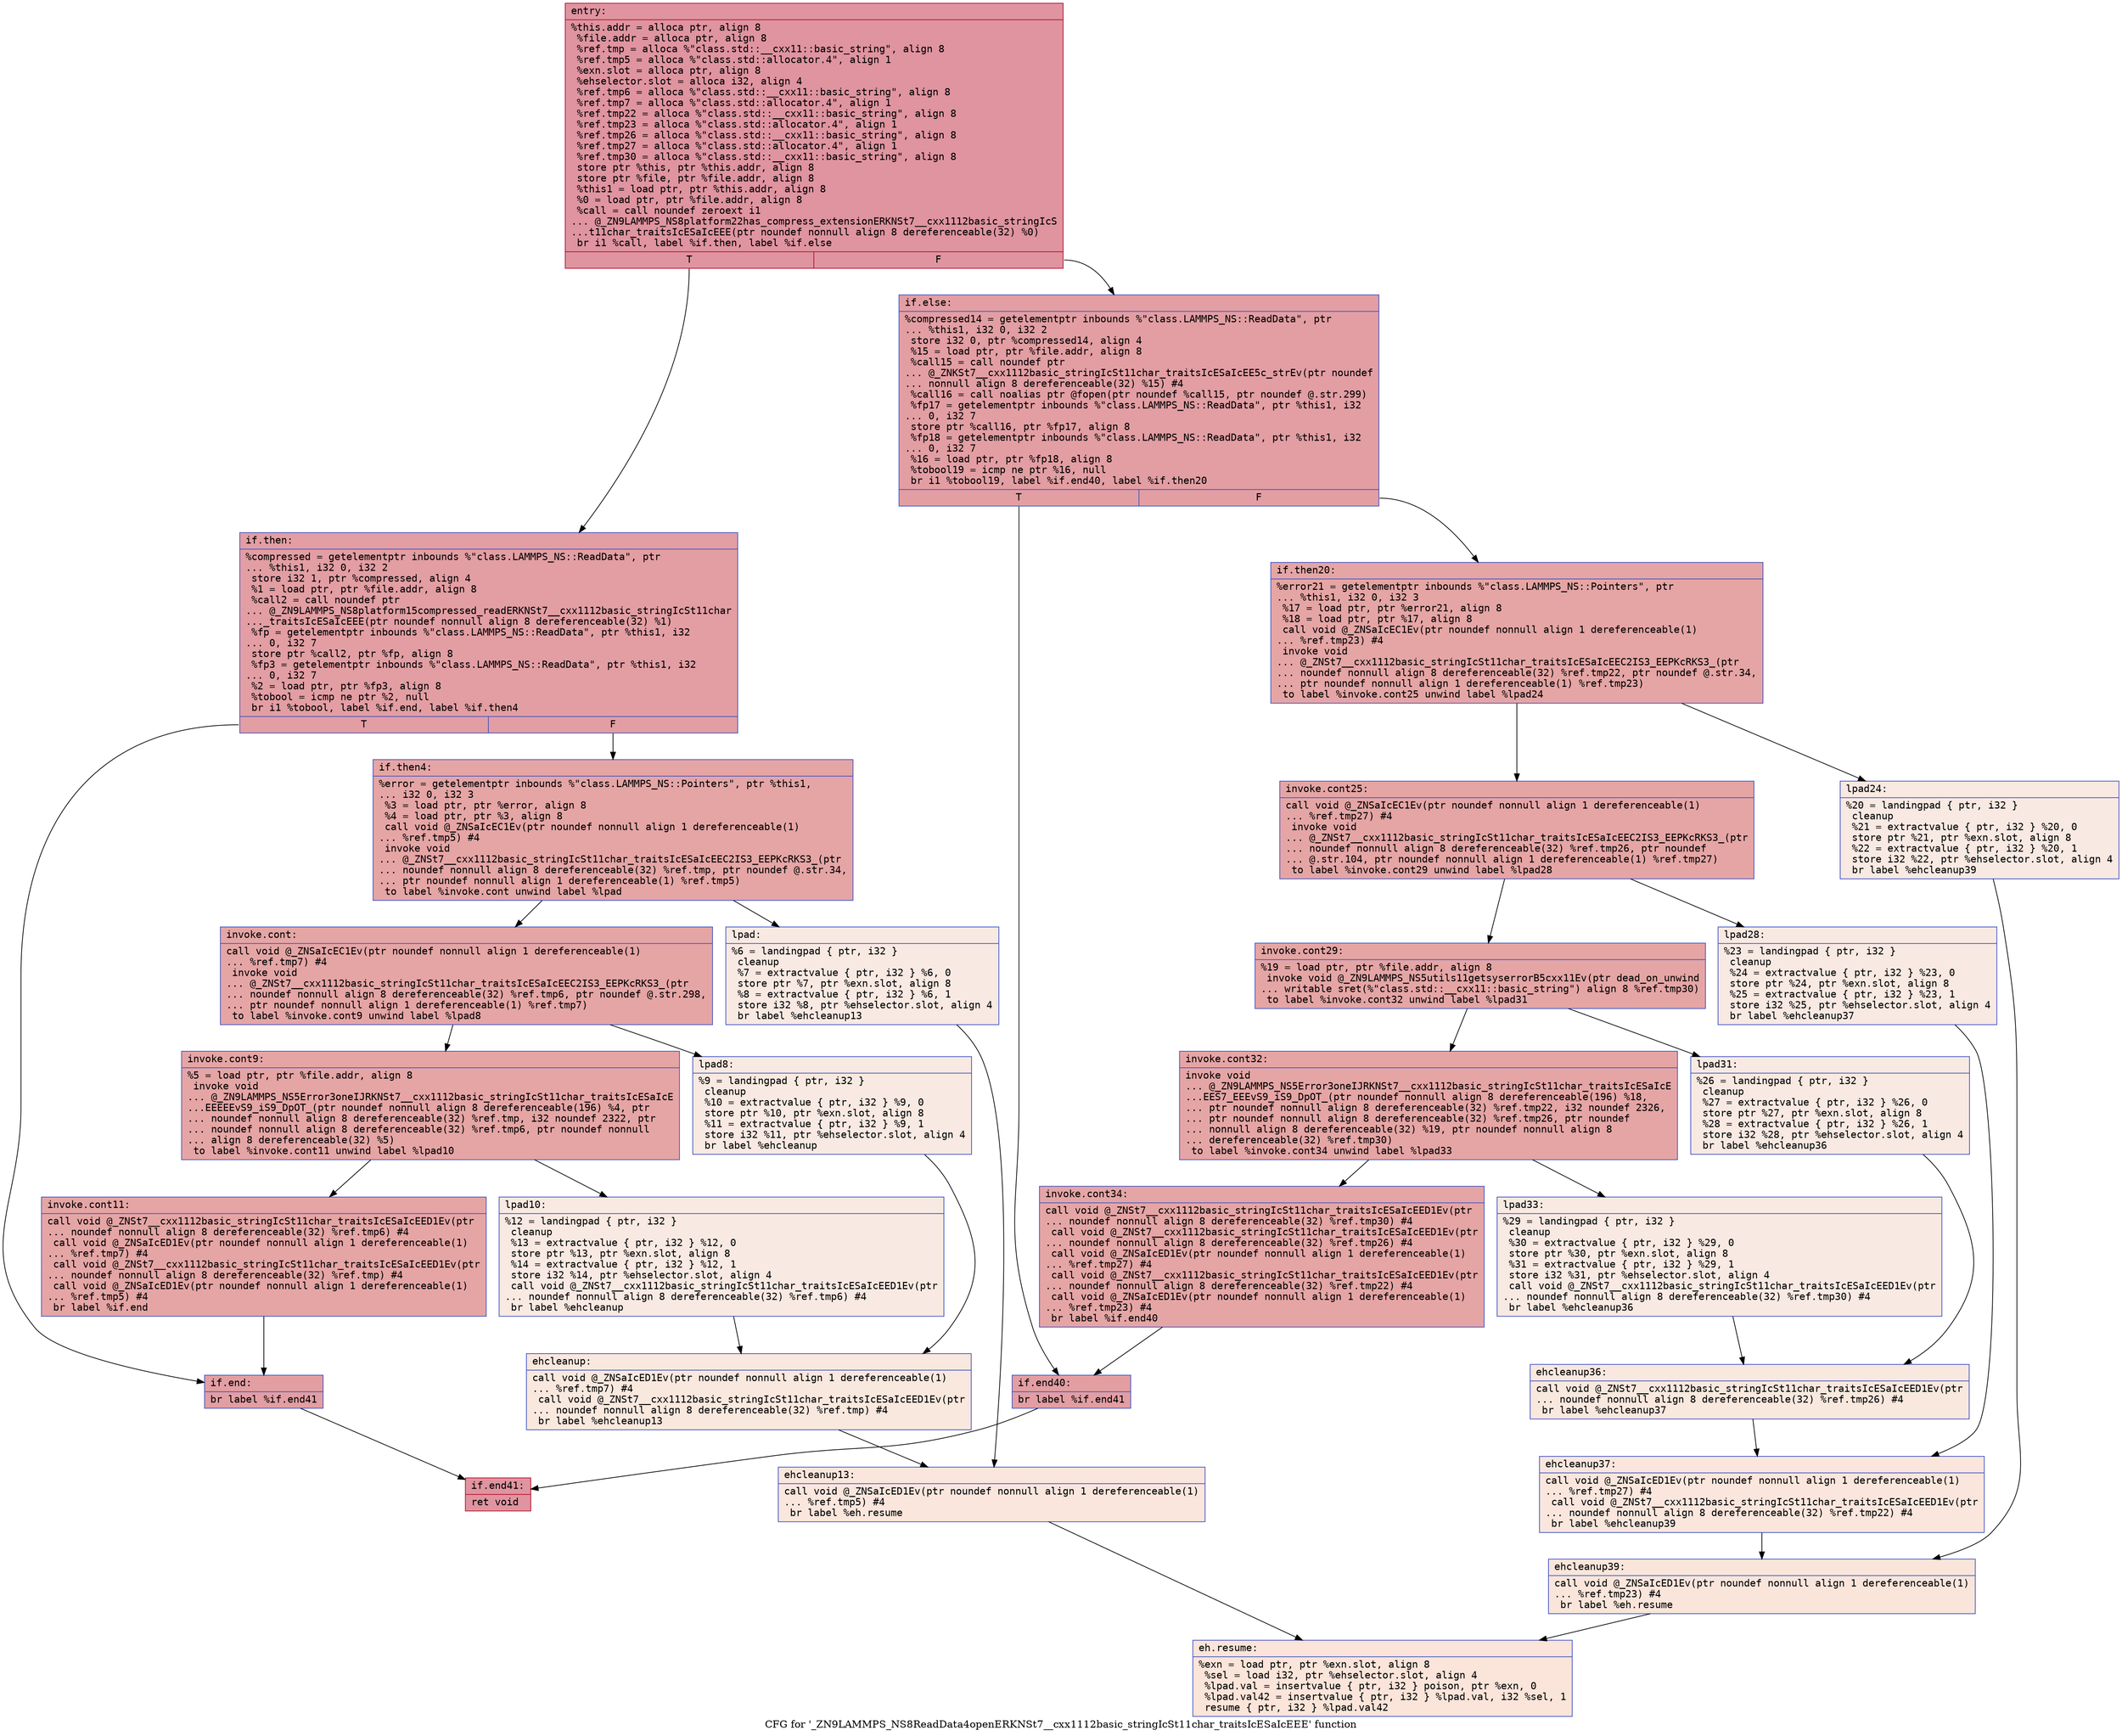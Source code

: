 digraph "CFG for '_ZN9LAMMPS_NS8ReadData4openERKNSt7__cxx1112basic_stringIcSt11char_traitsIcESaIcEEE' function" {
	label="CFG for '_ZN9LAMMPS_NS8ReadData4openERKNSt7__cxx1112basic_stringIcSt11char_traitsIcESaIcEEE' function";

	Node0x55c7e070f930 [shape=record,color="#b70d28ff", style=filled, fillcolor="#b70d2870" fontname="Courier",label="{entry:\l|  %this.addr = alloca ptr, align 8\l  %file.addr = alloca ptr, align 8\l  %ref.tmp = alloca %\"class.std::__cxx11::basic_string\", align 8\l  %ref.tmp5 = alloca %\"class.std::allocator.4\", align 1\l  %exn.slot = alloca ptr, align 8\l  %ehselector.slot = alloca i32, align 4\l  %ref.tmp6 = alloca %\"class.std::__cxx11::basic_string\", align 8\l  %ref.tmp7 = alloca %\"class.std::allocator.4\", align 1\l  %ref.tmp22 = alloca %\"class.std::__cxx11::basic_string\", align 8\l  %ref.tmp23 = alloca %\"class.std::allocator.4\", align 1\l  %ref.tmp26 = alloca %\"class.std::__cxx11::basic_string\", align 8\l  %ref.tmp27 = alloca %\"class.std::allocator.4\", align 1\l  %ref.tmp30 = alloca %\"class.std::__cxx11::basic_string\", align 8\l  store ptr %this, ptr %this.addr, align 8\l  store ptr %file, ptr %file.addr, align 8\l  %this1 = load ptr, ptr %this.addr, align 8\l  %0 = load ptr, ptr %file.addr, align 8\l  %call = call noundef zeroext i1\l... @_ZN9LAMMPS_NS8platform22has_compress_extensionERKNSt7__cxx1112basic_stringIcS\l...t11char_traitsIcESaIcEEE(ptr noundef nonnull align 8 dereferenceable(32) %0)\l  br i1 %call, label %if.then, label %if.else\l|{<s0>T|<s1>F}}"];
	Node0x55c7e070f930:s0 -> Node0x55c7e07106a0[tooltip="entry -> if.then\nProbability 50.00%" ];
	Node0x55c7e070f930:s1 -> Node0x55c7e0710710[tooltip="entry -> if.else\nProbability 50.00%" ];
	Node0x55c7e07106a0 [shape=record,color="#3d50c3ff", style=filled, fillcolor="#be242e70" fontname="Courier",label="{if.then:\l|  %compressed = getelementptr inbounds %\"class.LAMMPS_NS::ReadData\", ptr\l... %this1, i32 0, i32 2\l  store i32 1, ptr %compressed, align 4\l  %1 = load ptr, ptr %file.addr, align 8\l  %call2 = call noundef ptr\l... @_ZN9LAMMPS_NS8platform15compressed_readERKNSt7__cxx1112basic_stringIcSt11char\l..._traitsIcESaIcEEE(ptr noundef nonnull align 8 dereferenceable(32) %1)\l  %fp = getelementptr inbounds %\"class.LAMMPS_NS::ReadData\", ptr %this1, i32\l... 0, i32 7\l  store ptr %call2, ptr %fp, align 8\l  %fp3 = getelementptr inbounds %\"class.LAMMPS_NS::ReadData\", ptr %this1, i32\l... 0, i32 7\l  %2 = load ptr, ptr %fp3, align 8\l  %tobool = icmp ne ptr %2, null\l  br i1 %tobool, label %if.end, label %if.then4\l|{<s0>T|<s1>F}}"];
	Node0x55c7e07106a0:s0 -> Node0x55c7e070ff00[tooltip="if.then -> if.end\nProbability 62.50%" ];
	Node0x55c7e07106a0:s1 -> Node0x55c7e070ff70[tooltip="if.then -> if.then4\nProbability 37.50%" ];
	Node0x55c7e070ff70 [shape=record,color="#3d50c3ff", style=filled, fillcolor="#c5333470" fontname="Courier",label="{if.then4:\l|  %error = getelementptr inbounds %\"class.LAMMPS_NS::Pointers\", ptr %this1,\l... i32 0, i32 3\l  %3 = load ptr, ptr %error, align 8\l  %4 = load ptr, ptr %3, align 8\l  call void @_ZNSaIcEC1Ev(ptr noundef nonnull align 1 dereferenceable(1)\l... %ref.tmp5) #4\l  invoke void\l... @_ZNSt7__cxx1112basic_stringIcSt11char_traitsIcESaIcEEC2IS3_EEPKcRKS3_(ptr\l... noundef nonnull align 8 dereferenceable(32) %ref.tmp, ptr noundef @.str.34,\l... ptr noundef nonnull align 1 dereferenceable(1) %ref.tmp5)\l          to label %invoke.cont unwind label %lpad\l}"];
	Node0x55c7e070ff70 -> Node0x55c7e07115e0[tooltip="if.then4 -> invoke.cont\nProbability 100.00%" ];
	Node0x55c7e070ff70 -> Node0x55c7e0711660[tooltip="if.then4 -> lpad\nProbability 0.00%" ];
	Node0x55c7e07115e0 [shape=record,color="#3d50c3ff", style=filled, fillcolor="#c5333470" fontname="Courier",label="{invoke.cont:\l|  call void @_ZNSaIcEC1Ev(ptr noundef nonnull align 1 dereferenceable(1)\l... %ref.tmp7) #4\l  invoke void\l... @_ZNSt7__cxx1112basic_stringIcSt11char_traitsIcESaIcEEC2IS3_EEPKcRKS3_(ptr\l... noundef nonnull align 8 dereferenceable(32) %ref.tmp6, ptr noundef @.str.298,\l... ptr noundef nonnull align 1 dereferenceable(1) %ref.tmp7)\l          to label %invoke.cont9 unwind label %lpad8\l}"];
	Node0x55c7e07115e0 -> Node0x55c7e0711980[tooltip="invoke.cont -> invoke.cont9\nProbability 100.00%" ];
	Node0x55c7e07115e0 -> Node0x55c7e07119d0[tooltip="invoke.cont -> lpad8\nProbability 0.00%" ];
	Node0x55c7e0711980 [shape=record,color="#3d50c3ff", style=filled, fillcolor="#c5333470" fontname="Courier",label="{invoke.cont9:\l|  %5 = load ptr, ptr %file.addr, align 8\l  invoke void\l... @_ZN9LAMMPS_NS5Error3oneIJRKNSt7__cxx1112basic_stringIcSt11char_traitsIcESaIcE\l...EEEEEvS9_iS9_DpOT_(ptr noundef nonnull align 8 dereferenceable(196) %4, ptr\l... noundef nonnull align 8 dereferenceable(32) %ref.tmp, i32 noundef 2322, ptr\l... noundef nonnull align 8 dereferenceable(32) %ref.tmp6, ptr noundef nonnull\l... align 8 dereferenceable(32) %5)\l          to label %invoke.cont11 unwind label %lpad10\l}"];
	Node0x55c7e0711980 -> Node0x55c7e0711930[tooltip="invoke.cont9 -> invoke.cont11\nProbability 100.00%" ];
	Node0x55c7e0711980 -> Node0x55c7e0711cb0[tooltip="invoke.cont9 -> lpad10\nProbability 0.00%" ];
	Node0x55c7e0711930 [shape=record,color="#3d50c3ff", style=filled, fillcolor="#c5333470" fontname="Courier",label="{invoke.cont11:\l|  call void @_ZNSt7__cxx1112basic_stringIcSt11char_traitsIcESaIcEED1Ev(ptr\l... noundef nonnull align 8 dereferenceable(32) %ref.tmp6) #4\l  call void @_ZNSaIcED1Ev(ptr noundef nonnull align 1 dereferenceable(1)\l... %ref.tmp7) #4\l  call void @_ZNSt7__cxx1112basic_stringIcSt11char_traitsIcESaIcEED1Ev(ptr\l... noundef nonnull align 8 dereferenceable(32) %ref.tmp) #4\l  call void @_ZNSaIcED1Ev(ptr noundef nonnull align 1 dereferenceable(1)\l... %ref.tmp5) #4\l  br label %if.end\l}"];
	Node0x55c7e0711930 -> Node0x55c7e070ff00[tooltip="invoke.cont11 -> if.end\nProbability 100.00%" ];
	Node0x55c7e0711660 [shape=record,color="#3d50c3ff", style=filled, fillcolor="#efcebd70" fontname="Courier",label="{lpad:\l|  %6 = landingpad \{ ptr, i32 \}\l          cleanup\l  %7 = extractvalue \{ ptr, i32 \} %6, 0\l  store ptr %7, ptr %exn.slot, align 8\l  %8 = extractvalue \{ ptr, i32 \} %6, 1\l  store i32 %8, ptr %ehselector.slot, align 4\l  br label %ehcleanup13\l}"];
	Node0x55c7e0711660 -> Node0x55c7e0712600[tooltip="lpad -> ehcleanup13\nProbability 100.00%" ];
	Node0x55c7e07119d0 [shape=record,color="#3d50c3ff", style=filled, fillcolor="#efcebd70" fontname="Courier",label="{lpad8:\l|  %9 = landingpad \{ ptr, i32 \}\l          cleanup\l  %10 = extractvalue \{ ptr, i32 \} %9, 0\l  store ptr %10, ptr %exn.slot, align 8\l  %11 = extractvalue \{ ptr, i32 \} %9, 1\l  store i32 %11, ptr %ehselector.slot, align 4\l  br label %ehcleanup\l}"];
	Node0x55c7e07119d0 -> Node0x55c7e0712900[tooltip="lpad8 -> ehcleanup\nProbability 100.00%" ];
	Node0x55c7e0711cb0 [shape=record,color="#3d50c3ff", style=filled, fillcolor="#efcebd70" fontname="Courier",label="{lpad10:\l|  %12 = landingpad \{ ptr, i32 \}\l          cleanup\l  %13 = extractvalue \{ ptr, i32 \} %12, 0\l  store ptr %13, ptr %exn.slot, align 8\l  %14 = extractvalue \{ ptr, i32 \} %12, 1\l  store i32 %14, ptr %ehselector.slot, align 4\l  call void @_ZNSt7__cxx1112basic_stringIcSt11char_traitsIcESaIcEED1Ev(ptr\l... noundef nonnull align 8 dereferenceable(32) %ref.tmp6) #4\l  br label %ehcleanup\l}"];
	Node0x55c7e0711cb0 -> Node0x55c7e0712900[tooltip="lpad10 -> ehcleanup\nProbability 100.00%" ];
	Node0x55c7e0712900 [shape=record,color="#3d50c3ff", style=filled, fillcolor="#f2cab570" fontname="Courier",label="{ehcleanup:\l|  call void @_ZNSaIcED1Ev(ptr noundef nonnull align 1 dereferenceable(1)\l... %ref.tmp7) #4\l  call void @_ZNSt7__cxx1112basic_stringIcSt11char_traitsIcESaIcEED1Ev(ptr\l... noundef nonnull align 8 dereferenceable(32) %ref.tmp) #4\l  br label %ehcleanup13\l}"];
	Node0x55c7e0712900 -> Node0x55c7e0712600[tooltip="ehcleanup -> ehcleanup13\nProbability 100.00%" ];
	Node0x55c7e0712600 [shape=record,color="#3d50c3ff", style=filled, fillcolor="#f3c7b170" fontname="Courier",label="{ehcleanup13:\l|  call void @_ZNSaIcED1Ev(ptr noundef nonnull align 1 dereferenceable(1)\l... %ref.tmp5) #4\l  br label %eh.resume\l}"];
	Node0x55c7e0712600 -> Node0x55c7e0713060[tooltip="ehcleanup13 -> eh.resume\nProbability 100.00%" ];
	Node0x55c7e070ff00 [shape=record,color="#3d50c3ff", style=filled, fillcolor="#be242e70" fontname="Courier",label="{if.end:\l|  br label %if.end41\l}"];
	Node0x55c7e070ff00 -> Node0x55c7e07130b0[tooltip="if.end -> if.end41\nProbability 100.00%" ];
	Node0x55c7e0710710 [shape=record,color="#3d50c3ff", style=filled, fillcolor="#be242e70" fontname="Courier",label="{if.else:\l|  %compressed14 = getelementptr inbounds %\"class.LAMMPS_NS::ReadData\", ptr\l... %this1, i32 0, i32 2\l  store i32 0, ptr %compressed14, align 4\l  %15 = load ptr, ptr %file.addr, align 8\l  %call15 = call noundef ptr\l... @_ZNKSt7__cxx1112basic_stringIcSt11char_traitsIcESaIcEE5c_strEv(ptr noundef\l... nonnull align 8 dereferenceable(32) %15) #4\l  %call16 = call noalias ptr @fopen(ptr noundef %call15, ptr noundef @.str.299)\l  %fp17 = getelementptr inbounds %\"class.LAMMPS_NS::ReadData\", ptr %this1, i32\l... 0, i32 7\l  store ptr %call16, ptr %fp17, align 8\l  %fp18 = getelementptr inbounds %\"class.LAMMPS_NS::ReadData\", ptr %this1, i32\l... 0, i32 7\l  %16 = load ptr, ptr %fp18, align 8\l  %tobool19 = icmp ne ptr %16, null\l  br i1 %tobool19, label %if.end40, label %if.then20\l|{<s0>T|<s1>F}}"];
	Node0x55c7e0710710:s0 -> Node0x55c7e0713b30[tooltip="if.else -> if.end40\nProbability 62.50%" ];
	Node0x55c7e0710710:s1 -> Node0x55c7e0713bb0[tooltip="if.else -> if.then20\nProbability 37.50%" ];
	Node0x55c7e0713bb0 [shape=record,color="#3d50c3ff", style=filled, fillcolor="#c5333470" fontname="Courier",label="{if.then20:\l|  %error21 = getelementptr inbounds %\"class.LAMMPS_NS::Pointers\", ptr\l... %this1, i32 0, i32 3\l  %17 = load ptr, ptr %error21, align 8\l  %18 = load ptr, ptr %17, align 8\l  call void @_ZNSaIcEC1Ev(ptr noundef nonnull align 1 dereferenceable(1)\l... %ref.tmp23) #4\l  invoke void\l... @_ZNSt7__cxx1112basic_stringIcSt11char_traitsIcESaIcEEC2IS3_EEPKcRKS3_(ptr\l... noundef nonnull align 8 dereferenceable(32) %ref.tmp22, ptr noundef @.str.34,\l... ptr noundef nonnull align 1 dereferenceable(1) %ref.tmp23)\l          to label %invoke.cont25 unwind label %lpad24\l}"];
	Node0x55c7e0713bb0 -> Node0x55c7e0714040[tooltip="if.then20 -> invoke.cont25\nProbability 100.00%" ];
	Node0x55c7e0713bb0 -> Node0x55c7e07140c0[tooltip="if.then20 -> lpad24\nProbability 0.00%" ];
	Node0x55c7e0714040 [shape=record,color="#3d50c3ff", style=filled, fillcolor="#c5333470" fontname="Courier",label="{invoke.cont25:\l|  call void @_ZNSaIcEC1Ev(ptr noundef nonnull align 1 dereferenceable(1)\l... %ref.tmp27) #4\l  invoke void\l... @_ZNSt7__cxx1112basic_stringIcSt11char_traitsIcESaIcEEC2IS3_EEPKcRKS3_(ptr\l... noundef nonnull align 8 dereferenceable(32) %ref.tmp26, ptr noundef\l... @.str.104, ptr noundef nonnull align 1 dereferenceable(1) %ref.tmp27)\l          to label %invoke.cont29 unwind label %lpad28\l}"];
	Node0x55c7e0714040 -> Node0x55c7e07111c0[tooltip="invoke.cont25 -> invoke.cont29\nProbability 100.00%" ];
	Node0x55c7e0714040 -> Node0x55c7e05bed10[tooltip="invoke.cont25 -> lpad28\nProbability 0.00%" ];
	Node0x55c7e07111c0 [shape=record,color="#3d50c3ff", style=filled, fillcolor="#c5333470" fontname="Courier",label="{invoke.cont29:\l|  %19 = load ptr, ptr %file.addr, align 8\l  invoke void @_ZN9LAMMPS_NS5utils11getsyserrorB5cxx11Ev(ptr dead_on_unwind\l... writable sret(%\"class.std::__cxx11::basic_string\") align 8 %ref.tmp30)\l          to label %invoke.cont32 unwind label %lpad31\l}"];
	Node0x55c7e07111c0 -> Node0x55c7e0711170[tooltip="invoke.cont29 -> invoke.cont32\nProbability 100.00%" ];
	Node0x55c7e07111c0 -> Node0x55c7e0519200[tooltip="invoke.cont29 -> lpad31\nProbability 0.00%" ];
	Node0x55c7e0711170 [shape=record,color="#3d50c3ff", style=filled, fillcolor="#c5333470" fontname="Courier",label="{invoke.cont32:\l|  invoke void\l... @_ZN9LAMMPS_NS5Error3oneIJRKNSt7__cxx1112basic_stringIcSt11char_traitsIcESaIcE\l...EES7_EEEvS9_iS9_DpOT_(ptr noundef nonnull align 8 dereferenceable(196) %18,\l... ptr noundef nonnull align 8 dereferenceable(32) %ref.tmp22, i32 noundef 2326,\l... ptr noundef nonnull align 8 dereferenceable(32) %ref.tmp26, ptr noundef\l... nonnull align 8 dereferenceable(32) %19, ptr noundef nonnull align 8\l... dereferenceable(32) %ref.tmp30)\l          to label %invoke.cont34 unwind label %lpad33\l}"];
	Node0x55c7e0711170 -> Node0x55c7e0714940[tooltip="invoke.cont32 -> invoke.cont34\nProbability 100.00%" ];
	Node0x55c7e0711170 -> Node0x55c7e0714990[tooltip="invoke.cont32 -> lpad33\nProbability 0.00%" ];
	Node0x55c7e0714940 [shape=record,color="#3d50c3ff", style=filled, fillcolor="#c5333470" fontname="Courier",label="{invoke.cont34:\l|  call void @_ZNSt7__cxx1112basic_stringIcSt11char_traitsIcESaIcEED1Ev(ptr\l... noundef nonnull align 8 dereferenceable(32) %ref.tmp30) #4\l  call void @_ZNSt7__cxx1112basic_stringIcSt11char_traitsIcESaIcEED1Ev(ptr\l... noundef nonnull align 8 dereferenceable(32) %ref.tmp26) #4\l  call void @_ZNSaIcED1Ev(ptr noundef nonnull align 1 dereferenceable(1)\l... %ref.tmp27) #4\l  call void @_ZNSt7__cxx1112basic_stringIcSt11char_traitsIcESaIcEED1Ev(ptr\l... noundef nonnull align 8 dereferenceable(32) %ref.tmp22) #4\l  call void @_ZNSaIcED1Ev(ptr noundef nonnull align 1 dereferenceable(1)\l... %ref.tmp23) #4\l  br label %if.end40\l}"];
	Node0x55c7e0714940 -> Node0x55c7e0713b30[tooltip="invoke.cont34 -> if.end40\nProbability 100.00%" ];
	Node0x55c7e07140c0 [shape=record,color="#3d50c3ff", style=filled, fillcolor="#efcebd70" fontname="Courier",label="{lpad24:\l|  %20 = landingpad \{ ptr, i32 \}\l          cleanup\l  %21 = extractvalue \{ ptr, i32 \} %20, 0\l  store ptr %21, ptr %exn.slot, align 8\l  %22 = extractvalue \{ ptr, i32 \} %20, 1\l  store i32 %22, ptr %ehselector.slot, align 4\l  br label %ehcleanup39\l}"];
	Node0x55c7e07140c0 -> Node0x55c7e0715500[tooltip="lpad24 -> ehcleanup39\nProbability 100.00%" ];
	Node0x55c7e05bed10 [shape=record,color="#3d50c3ff", style=filled, fillcolor="#efcebd70" fontname="Courier",label="{lpad28:\l|  %23 = landingpad \{ ptr, i32 \}\l          cleanup\l  %24 = extractvalue \{ ptr, i32 \} %23, 0\l  store ptr %24, ptr %exn.slot, align 8\l  %25 = extractvalue \{ ptr, i32 \} %23, 1\l  store i32 %25, ptr %ehselector.slot, align 4\l  br label %ehcleanup37\l}"];
	Node0x55c7e05bed10 -> Node0x55c7e0715870[tooltip="lpad28 -> ehcleanup37\nProbability 100.00%" ];
	Node0x55c7e0519200 [shape=record,color="#3d50c3ff", style=filled, fillcolor="#efcebd70" fontname="Courier",label="{lpad31:\l|  %26 = landingpad \{ ptr, i32 \}\l          cleanup\l  %27 = extractvalue \{ ptr, i32 \} %26, 0\l  store ptr %27, ptr %exn.slot, align 8\l  %28 = extractvalue \{ ptr, i32 \} %26, 1\l  store i32 %28, ptr %ehselector.slot, align 4\l  br label %ehcleanup36\l}"];
	Node0x55c7e0519200 -> Node0x55c7e0715c40[tooltip="lpad31 -> ehcleanup36\nProbability 100.00%" ];
	Node0x55c7e0714990 [shape=record,color="#3d50c3ff", style=filled, fillcolor="#efcebd70" fontname="Courier",label="{lpad33:\l|  %29 = landingpad \{ ptr, i32 \}\l          cleanup\l  %30 = extractvalue \{ ptr, i32 \} %29, 0\l  store ptr %30, ptr %exn.slot, align 8\l  %31 = extractvalue \{ ptr, i32 \} %29, 1\l  store i32 %31, ptr %ehselector.slot, align 4\l  call void @_ZNSt7__cxx1112basic_stringIcSt11char_traitsIcESaIcEED1Ev(ptr\l... noundef nonnull align 8 dereferenceable(32) %ref.tmp30) #4\l  br label %ehcleanup36\l}"];
	Node0x55c7e0714990 -> Node0x55c7e0715c40[tooltip="lpad33 -> ehcleanup36\nProbability 100.00%" ];
	Node0x55c7e0715c40 [shape=record,color="#3d50c3ff", style=filled, fillcolor="#f2cab570" fontname="Courier",label="{ehcleanup36:\l|  call void @_ZNSt7__cxx1112basic_stringIcSt11char_traitsIcESaIcEED1Ev(ptr\l... noundef nonnull align 8 dereferenceable(32) %ref.tmp26) #4\l  br label %ehcleanup37\l}"];
	Node0x55c7e0715c40 -> Node0x55c7e0715870[tooltip="ehcleanup36 -> ehcleanup37\nProbability 100.00%" ];
	Node0x55c7e0715870 [shape=record,color="#3d50c3ff", style=filled, fillcolor="#f3c7b170" fontname="Courier",label="{ehcleanup37:\l|  call void @_ZNSaIcED1Ev(ptr noundef nonnull align 1 dereferenceable(1)\l... %ref.tmp27) #4\l  call void @_ZNSt7__cxx1112basic_stringIcSt11char_traitsIcESaIcEED1Ev(ptr\l... noundef nonnull align 8 dereferenceable(32) %ref.tmp22) #4\l  br label %ehcleanup39\l}"];
	Node0x55c7e0715870 -> Node0x55c7e0715500[tooltip="ehcleanup37 -> ehcleanup39\nProbability 100.00%" ];
	Node0x55c7e0715500 [shape=record,color="#3d50c3ff", style=filled, fillcolor="#f4c5ad70" fontname="Courier",label="{ehcleanup39:\l|  call void @_ZNSaIcED1Ev(ptr noundef nonnull align 1 dereferenceable(1)\l... %ref.tmp23) #4\l  br label %eh.resume\l}"];
	Node0x55c7e0715500 -> Node0x55c7e0713060[tooltip="ehcleanup39 -> eh.resume\nProbability 100.00%" ];
	Node0x55c7e0713b30 [shape=record,color="#3d50c3ff", style=filled, fillcolor="#be242e70" fontname="Courier",label="{if.end40:\l|  br label %if.end41\l}"];
	Node0x55c7e0713b30 -> Node0x55c7e07130b0[tooltip="if.end40 -> if.end41\nProbability 100.00%" ];
	Node0x55c7e07130b0 [shape=record,color="#b70d28ff", style=filled, fillcolor="#b70d2870" fontname="Courier",label="{if.end41:\l|  ret void\l}"];
	Node0x55c7e0713060 [shape=record,color="#3d50c3ff", style=filled, fillcolor="#f5c1a970" fontname="Courier",label="{eh.resume:\l|  %exn = load ptr, ptr %exn.slot, align 8\l  %sel = load i32, ptr %ehselector.slot, align 4\l  %lpad.val = insertvalue \{ ptr, i32 \} poison, ptr %exn, 0\l  %lpad.val42 = insertvalue \{ ptr, i32 \} %lpad.val, i32 %sel, 1\l  resume \{ ptr, i32 \} %lpad.val42\l}"];
}
